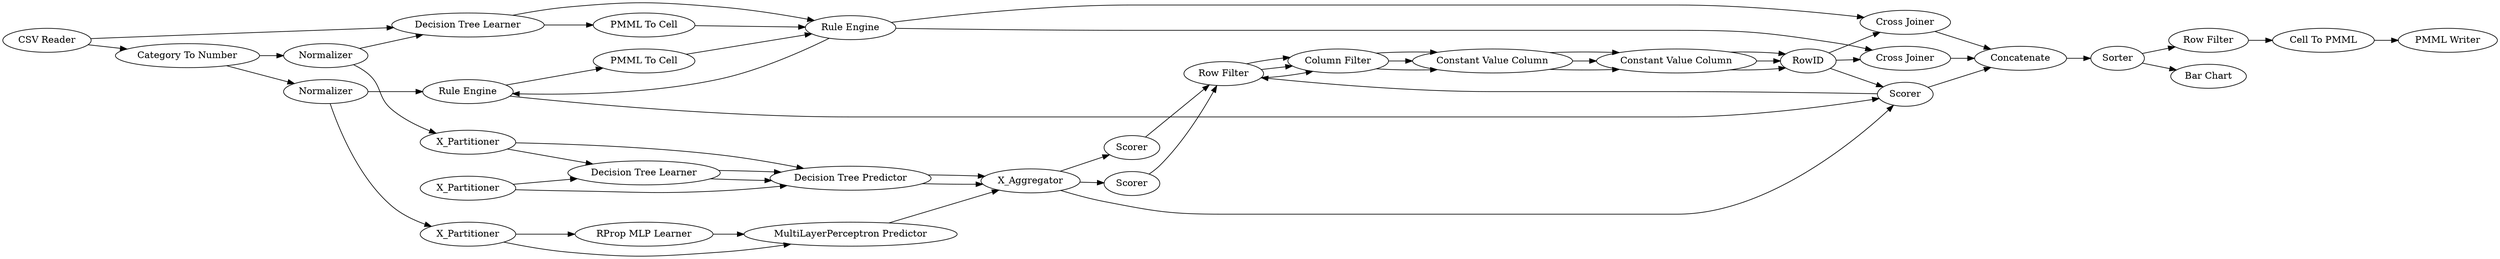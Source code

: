 digraph {
	1 [label="CSV Reader"]
	2 [label="Category To Number"]
	298 [label=Concatenate]
	299 [label=Sorter]
	300 [label="Row Filter"]
	301 [label="Cell To PMML"]
	302 [label="PMML Writer"]
	303 [label="Bar Chart"]
	3 [label=Normalizer]
	4 [label=X_Partitioner]
	5 [label="RProp MLP Learner"]
	6 [label="MultiLayerPerceptron Predictor"]
	7 [label=X_Aggregator]
	8 [label=Scorer]
	295 [label="Cross Joiner"]
	9 [label="Row Filter"]
	290 [label="Constant Value Column"]
	292 [label="Constant Value Column"]
	293 [label=RowID]
	294 [label="Column Filter"]
	22 [label="PMML To Cell"]
	34 [label="Rule Engine"]
	35 [label="RProp MLP Learner"]
	7 [label=X_Aggregator]
	31 [label="SVM Learner"]
	32 [label="SVM Predictor"]
	39 [label="Cross Joiner"]
	40 [label=Normalizer]
	41 [label=Scorer]
	305 [label=X_Partitioner]
	9 [label="Row Filter"]
	290 [label="Constant Value Column"]
	292 [label="Constant Value Column"]
	293 [label=RowID]
	294 [label="Column Filter"]
	33 [label="SVM Learner"]
	34 [label="PMML To Cell"]
	35 [label="Rule Engine"]
	7 [label=X_Aggregator]
	31 [label="Decision Tree Learner"]
	32 [label="Decision Tree Predictor"]
	38 [label="Cross Joiner"]
	39 [label=Scorer]
	309 [label=X_Partitioner]
	9 [label="Row Filter"]
	290 [label="Constant Value Column"]
	292 [label="Constant Value Column"]
	293 [label=RowID]
	294 [label="Column Filter"]
	28 [label="PMML To Cell"]
	33 [label="Decision Tree Learner"]
	34 [label="Rule Engine"]
	9 -> 294
	290 -> 292
	292 -> 293
	294 -> 290
	22 -> 34
	35 -> 22
	3 -> 4
	3 -> 35
	4 -> 5
	4 -> 6
	5 -> 6
	6 -> 7
	7 -> 8
	8 -> 9
	293 -> 295
	34 -> 295
	9 -> 294
	290 -> 292
	292 -> 293
	294 -> 290
	33 -> 34
	34 -> 35
	7 -> 41
	31 -> 32
	32 -> 7
	40 -> 305
	40 -> 33
	41 -> 9
	305 -> 32
	305 -> 31
	293 -> 39
	35 -> 39
	9 -> 294
	290 -> 292
	292 -> 293
	294 -> 290
	28 -> 34
	33 -> 28
	7 -> 39
	31 -> 32
	32 -> 7
	39 -> 9
	309 -> 32
	309 -> 31
	293 -> 38
	34 -> 38
	1 -> 2
	1 -> 33
	2 -> 3
	2 -> 40
	298 -> 299
	299 -> 303
	299 -> 300
	300 -> 301
	301 -> 302
	295 -> 298
	39 -> 298
	38 -> 298
	rankdir=LR
}
